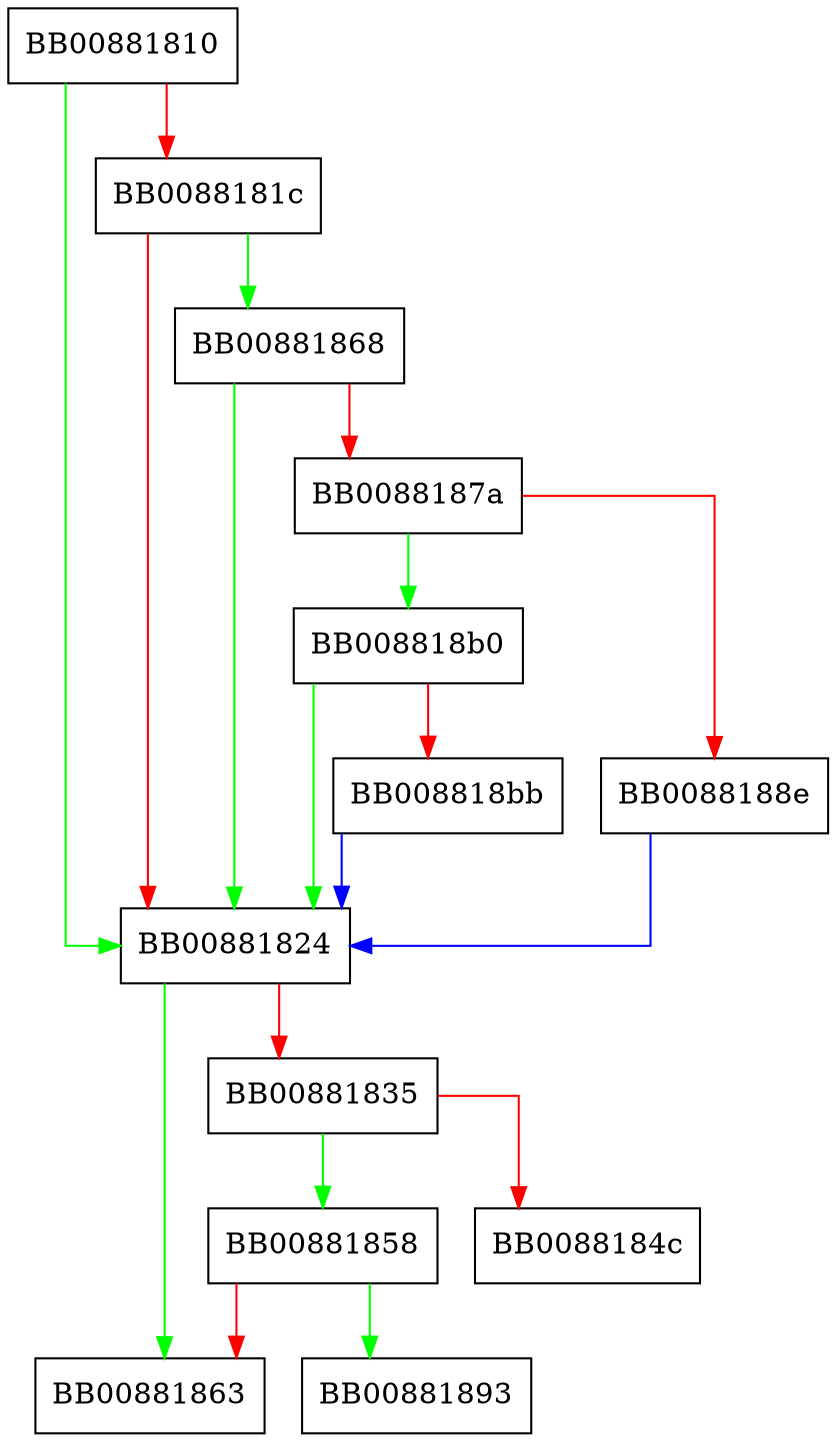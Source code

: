 digraph flush_cleanup {
  node [shape="box"];
  graph [splines=ortho];
  BB00881810 -> BB00881824 [color="green"];
  BB00881810 -> BB0088181c [color="red"];
  BB0088181c -> BB00881868 [color="green"];
  BB0088181c -> BB00881824 [color="red"];
  BB00881824 -> BB00881863 [color="green"];
  BB00881824 -> BB00881835 [color="red"];
  BB00881835 -> BB00881858 [color="green"];
  BB00881835 -> BB0088184c [color="red"];
  BB00881858 -> BB00881893 [color="green"];
  BB00881858 -> BB00881863 [color="red"];
  BB00881868 -> BB00881824 [color="green"];
  BB00881868 -> BB0088187a [color="red"];
  BB0088187a -> BB008818b0 [color="green"];
  BB0088187a -> BB0088188e [color="red"];
  BB0088188e -> BB00881824 [color="blue"];
  BB008818b0 -> BB00881824 [color="green"];
  BB008818b0 -> BB008818bb [color="red"];
  BB008818bb -> BB00881824 [color="blue"];
}